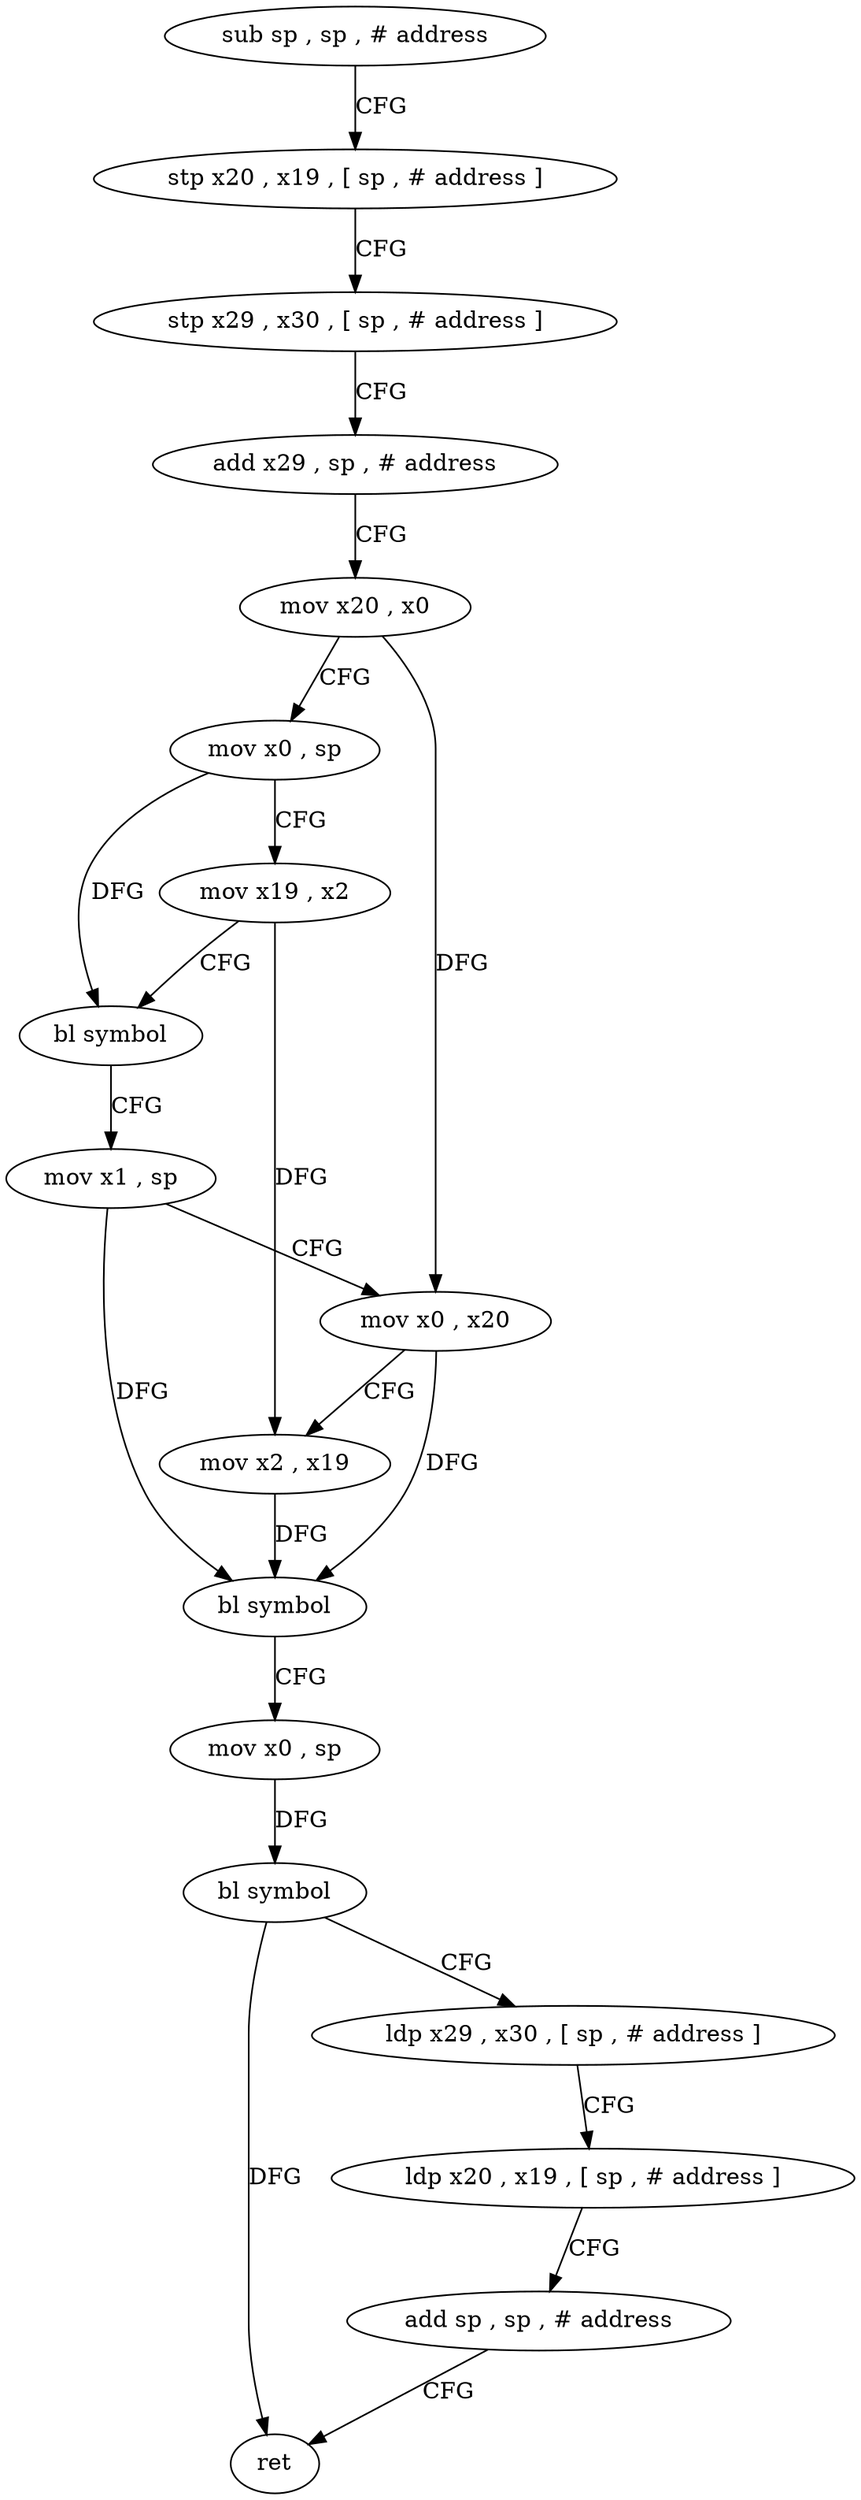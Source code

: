 digraph "func" {
"4231420" [label = "sub sp , sp , # address" ]
"4231424" [label = "stp x20 , x19 , [ sp , # address ]" ]
"4231428" [label = "stp x29 , x30 , [ sp , # address ]" ]
"4231432" [label = "add x29 , sp , # address" ]
"4231436" [label = "mov x20 , x0" ]
"4231440" [label = "mov x0 , sp" ]
"4231444" [label = "mov x19 , x2" ]
"4231448" [label = "bl symbol" ]
"4231452" [label = "mov x1 , sp" ]
"4231456" [label = "mov x0 , x20" ]
"4231460" [label = "mov x2 , x19" ]
"4231464" [label = "bl symbol" ]
"4231468" [label = "mov x0 , sp" ]
"4231472" [label = "bl symbol" ]
"4231476" [label = "ldp x29 , x30 , [ sp , # address ]" ]
"4231480" [label = "ldp x20 , x19 , [ sp , # address ]" ]
"4231484" [label = "add sp , sp , # address" ]
"4231488" [label = "ret" ]
"4231420" -> "4231424" [ label = "CFG" ]
"4231424" -> "4231428" [ label = "CFG" ]
"4231428" -> "4231432" [ label = "CFG" ]
"4231432" -> "4231436" [ label = "CFG" ]
"4231436" -> "4231440" [ label = "CFG" ]
"4231436" -> "4231456" [ label = "DFG" ]
"4231440" -> "4231444" [ label = "CFG" ]
"4231440" -> "4231448" [ label = "DFG" ]
"4231444" -> "4231448" [ label = "CFG" ]
"4231444" -> "4231460" [ label = "DFG" ]
"4231448" -> "4231452" [ label = "CFG" ]
"4231452" -> "4231456" [ label = "CFG" ]
"4231452" -> "4231464" [ label = "DFG" ]
"4231456" -> "4231460" [ label = "CFG" ]
"4231456" -> "4231464" [ label = "DFG" ]
"4231460" -> "4231464" [ label = "DFG" ]
"4231464" -> "4231468" [ label = "CFG" ]
"4231468" -> "4231472" [ label = "DFG" ]
"4231472" -> "4231476" [ label = "CFG" ]
"4231472" -> "4231488" [ label = "DFG" ]
"4231476" -> "4231480" [ label = "CFG" ]
"4231480" -> "4231484" [ label = "CFG" ]
"4231484" -> "4231488" [ label = "CFG" ]
}
